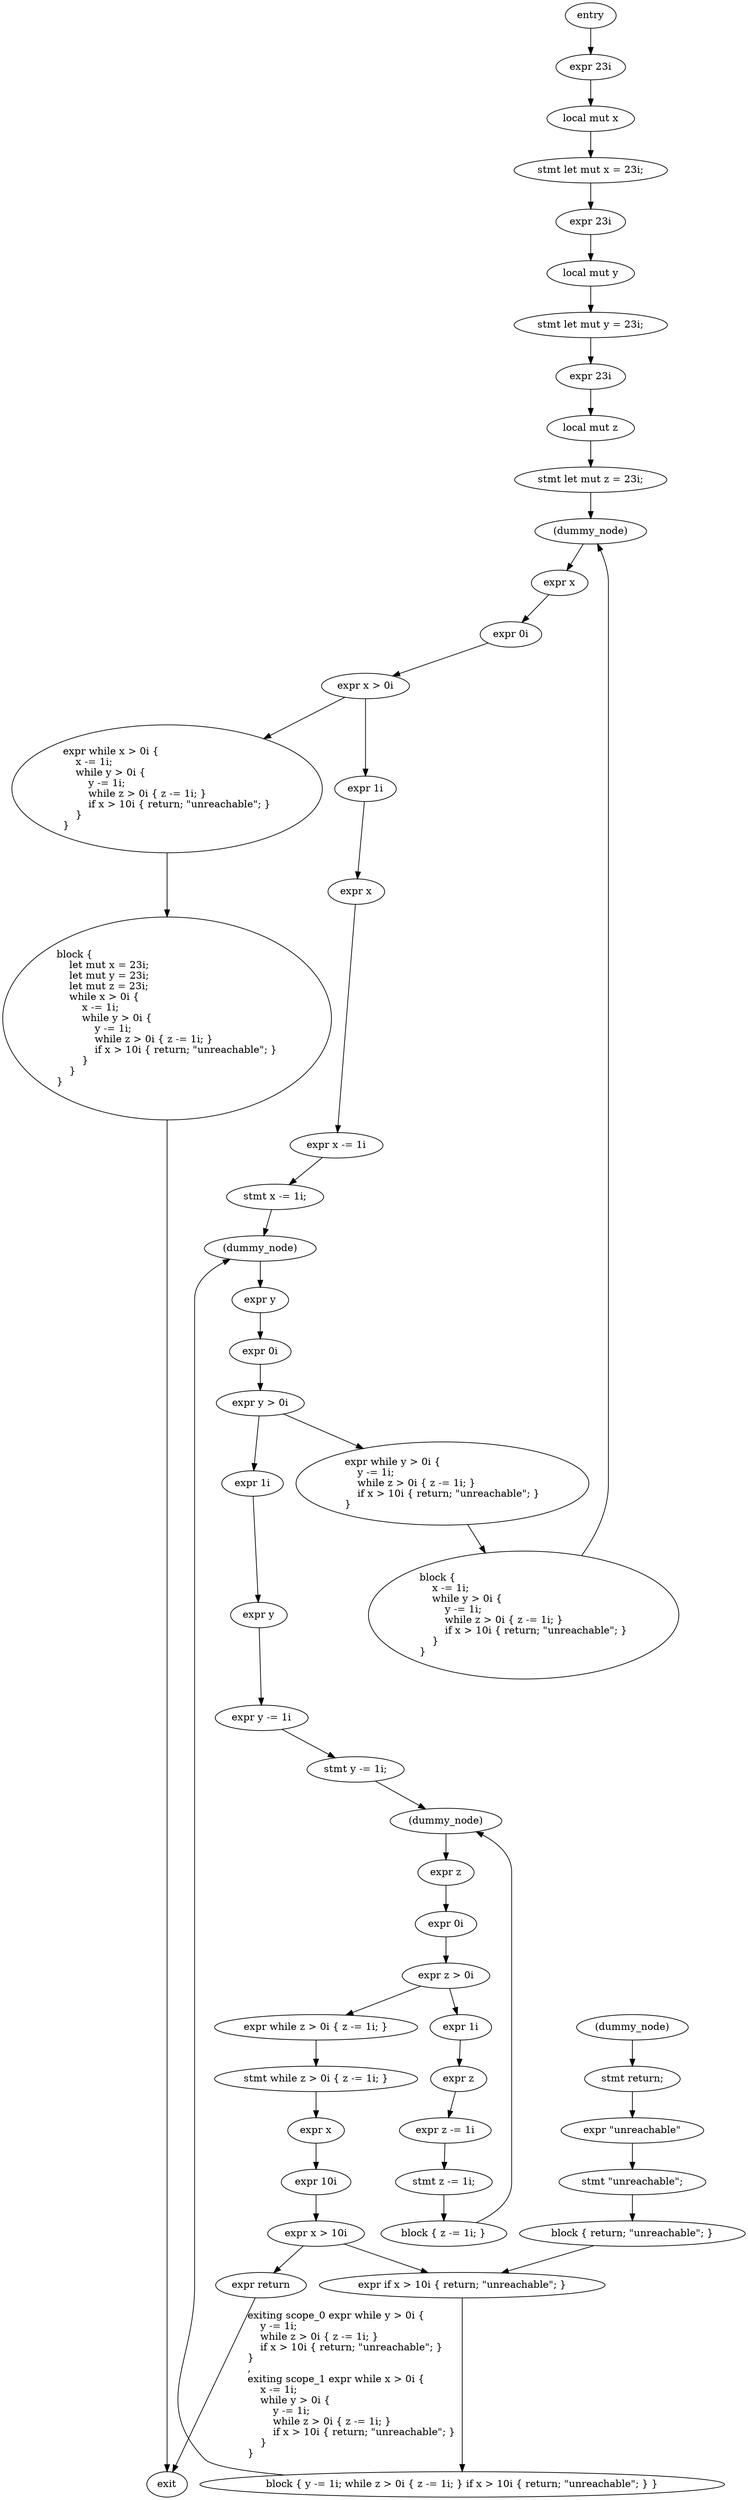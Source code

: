 digraph block {
    N0[label="entry"];
    N1[label="exit"];
    N2[label="expr 23i"];
    N3[label="local mut x"];
    N4[label="stmt let mut x = 23i;"];
    N5[label="expr 23i"];
    N6[label="local mut y"];
    N7[label="stmt let mut y = 23i;"];
    N8[label="expr 23i"];
    N9[label="local mut z"];
    N10[label="stmt let mut z = 23i;"];
    N11[label="(dummy_node)"];
    N12[label="expr x"];
    N13[label="expr 0i"];
    N14[label="expr x > 0i"];
    N15[label="expr while x > 0i {\l    x -= 1i;\l    while y > 0i {\l        y -= 1i;\l        while z > 0i { z -= 1i; }\l        if x > 10i { return; \"unreachable\"; }\l    }\l}\l"];
    N16[label="expr 1i"];
    N17[label="expr x"];
    N18[label="expr x -= 1i"];
    N19[label="stmt x -= 1i;"];
    N20[label="(dummy_node)"];
    N21[label="expr y"];
    N22[label="expr 0i"];
    N23[label="expr y > 0i"];
    N24[label="expr while y > 0i {\l    y -= 1i;\l    while z > 0i { z -= 1i; }\l    if x > 10i { return; \"unreachable\"; }\l}\l"];
    N25[label="expr 1i"];
    N26[label="expr y"];
    N27[label="expr y -= 1i"];
    N28[label="stmt y -= 1i;"];
    N29[label="(dummy_node)"];
    N30[label="expr z"];
    N31[label="expr 0i"];
    N32[label="expr z > 0i"];
    N33[label="expr while z > 0i { z -= 1i; }"];
    N34[label="expr 1i"];
    N35[label="expr z"];
    N36[label="expr z -= 1i"];
    N37[label="stmt z -= 1i;"];
    N38[label="block { z -= 1i; }"];
    N39[label="stmt while z > 0i { z -= 1i; }"];
    N40[label="expr x"];
    N41[label="expr 10i"];
    N42[label="expr x > 10i"];
    N43[label="expr return"];
    N44[label="(dummy_node)"];
    N45[label="stmt return;"];
    N46[label="expr \"unreachable\""];
    N47[label="stmt \"unreachable\";"];
    N48[label="block { return; \"unreachable\"; }"];
    N49[label="expr if x > 10i { return; \"unreachable\"; }"];
    N50[label="block { y -= 1i; while z > 0i { z -= 1i; } if x > 10i { return; \"unreachable\"; } }"];
    N51[label="block {\l    x -= 1i;\l    while y > 0i {\l        y -= 1i;\l        while z > 0i { z -= 1i; }\l        if x > 10i { return; \"unreachable\"; }\l    }\l}\l"];
    N52[label="block {\l    let mut x = 23i;\l    let mut y = 23i;\l    let mut z = 23i;\l    while x > 0i {\l        x -= 1i;\l        while y > 0i {\l            y -= 1i;\l            while z > 0i { z -= 1i; }\l            if x > 10i { return; \"unreachable\"; }\l        }\l    }\l}\l"];
    N0 -> N2;
    N2 -> N3;
    N3 -> N4;
    N4 -> N5;
    N5 -> N6;
    N6 -> N7;
    N7 -> N8;
    N8 -> N9;
    N9 -> N10;
    N10 -> N11;
    N11 -> N12;
    N12 -> N13;
    N13 -> N14;
    N14 -> N15;
    N14 -> N16;
    N16 -> N17;
    N17 -> N18;
    N18 -> N19;
    N19 -> N20;
    N20 -> N21;
    N21 -> N22;
    N22 -> N23;
    N23 -> N24;
    N23 -> N25;
    N25 -> N26;
    N26 -> N27;
    N27 -> N28;
    N28 -> N29;
    N29 -> N30;
    N30 -> N31;
    N31 -> N32;
    N32 -> N33;
    N32 -> N34;
    N34 -> N35;
    N35 -> N36;
    N36 -> N37;
    N37 -> N38;
    N38 -> N29;
    N33 -> N39;
    N39 -> N40;
    N40 -> N41;
    N41 -> N42;
    N42 -> N43;
    N43 -> N1[label="exiting scope_0 expr while y > 0i {\l    y -= 1i;\l    while z > 0i { z -= 1i; }\l    if x > 10i { return; \"unreachable\"; }\l}\l,\lexiting scope_1 expr while x > 0i {\l    x -= 1i;\l    while y > 0i {\l        y -= 1i;\l        while z > 0i { z -= 1i; }\l        if x > 10i { return; \"unreachable\"; }\l    }\l}\l"];
    N44 -> N45;
    N45 -> N46;
    N46 -> N47;
    N47 -> N48;
    N42 -> N49;
    N48 -> N49;
    N49 -> N50;
    N50 -> N20;
    N24 -> N51;
    N51 -> N11;
    N15 -> N52;
    N52 -> N1;
}

